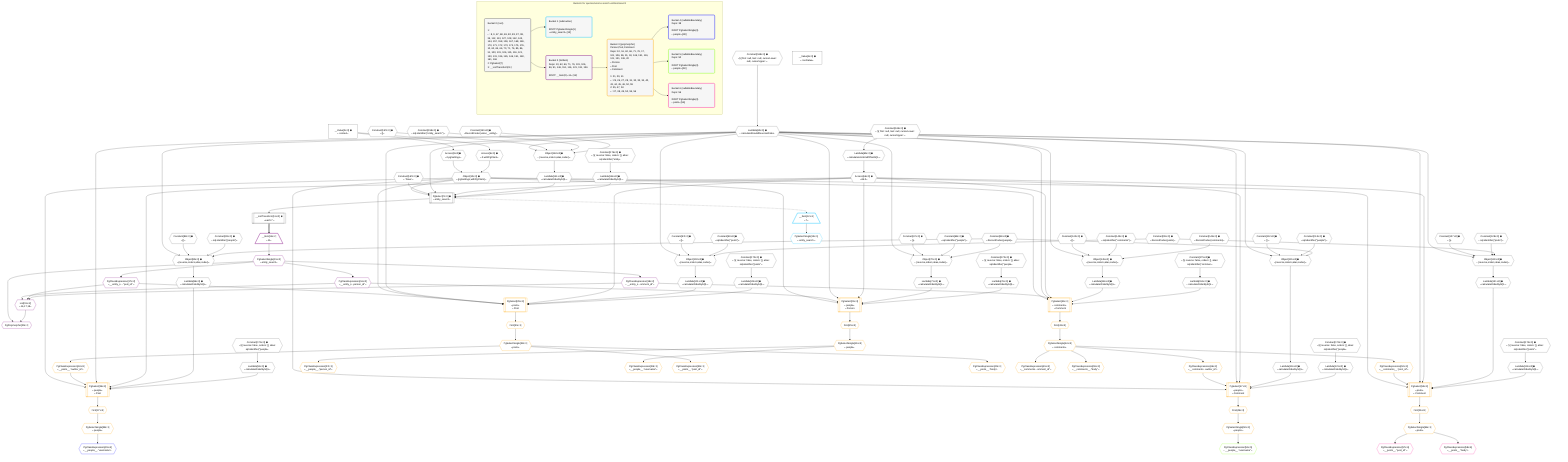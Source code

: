 %%{init: {'themeVariables': { 'fontSize': '12px'}}}%%
graph TD
    classDef path fill:#eee,stroke:#000,color:#000
    classDef plan fill:#fff,stroke-width:1px,color:#000
    classDef itemplan fill:#fff,stroke-width:2px,color:#000
    classDef unbatchedplan fill:#dff,stroke-width:1px,color:#000
    classDef sideeffectplan fill:#fcc,stroke-width:2px,color:#000
    classDef bucket fill:#f6f6f6,color:#000,stroke-width:2px,text-align:left


    %% plan dependencies
    PgSelect7[["PgSelect[7∈0] ➊<br />ᐸentity_searchᐳ"]]:::plan
    Object10{{"Object[10∈0] ➊<br />ᐸ{pgSettings,withPgClient}ᐳ"}}:::plan
    Constant167{{"Constant[167∈0] ➊<br />ᐸ'Dave'ᐳ"}}:::plan
    Lambda62{{"Lambda[62∈0] ➊<br />ᐸcalculateShouldReverseOrderᐳ"}}:::plan
    Access66{{"Access[66∈0] ➊<br />ᐸ65.0ᐳ"}}:::plan
    Lambda161{{"Lambda[161∈0] ➊<br />ᐸcalculateOrderBySQLᐳ"}}:::plan
    Lambda166{{"Lambda[166∈0] ➊<br />ᐸcalculateOrderBySQLᐳ"}}:::plan
    Object10 & Constant167 & Lambda62 & Access66 & Lambda161 & Lambda166 --> PgSelect7
    Object70{{"Object[70∈0] ➊<br />ᐸ{reverse,orders,alias,codec}ᐳ"}}:::plan
    Constant67{{"Constant[67∈0] ➊<br />ᐸ[]ᐳ"}}:::plan
    Constant68{{"Constant[68∈0] ➊<br />ᐸsql.identifier(”people”)ᐳ"}}:::plan
    Constant69{{"Constant[69∈0] ➊<br />ᐸRecordCodec(people)ᐳ"}}:::plan
    Lambda62 & Constant67 & Constant68 & Constant69 --> Object70
    Object85{{"Object[85∈0] ➊<br />ᐸ{reverse,orders,alias,codec}ᐳ"}}:::plan
    Constant82{{"Constant[82∈0] ➊<br />ᐸ[]ᐳ"}}:::plan
    Constant83{{"Constant[83∈0] ➊<br />ᐸsql.identifier(”people”)ᐳ"}}:::plan
    Lambda62 & Constant82 & Constant83 & Constant69 --> Object85
    Object100{{"Object[100∈0] ➊<br />ᐸ{reverse,orders,alias,codec}ᐳ"}}:::plan
    Constant97{{"Constant[97∈0] ➊<br />ᐸ[]ᐳ"}}:::plan
    Constant98{{"Constant[98∈0] ➊<br />ᐸsql.identifier(”posts”)ᐳ"}}:::plan
    Constant99{{"Constant[99∈0] ➊<br />ᐸRecordCodec(posts)ᐳ"}}:::plan
    Lambda62 & Constant97 & Constant98 & Constant99 --> Object100
    Object115{{"Object[115∈0] ➊<br />ᐸ{reverse,orders,alias,codec}ᐳ"}}:::plan
    Constant112{{"Constant[112∈0] ➊<br />ᐸ[]ᐳ"}}:::plan
    Constant113{{"Constant[113∈0] ➊<br />ᐸsql.identifier(”people”)ᐳ"}}:::plan
    Lambda62 & Constant112 & Constant113 & Constant69 --> Object115
    Object130{{"Object[130∈0] ➊<br />ᐸ{reverse,orders,alias,codec}ᐳ"}}:::plan
    Constant127{{"Constant[127∈0] ➊<br />ᐸ[]ᐳ"}}:::plan
    Constant128{{"Constant[128∈0] ➊<br />ᐸsql.identifier(”posts”)ᐳ"}}:::plan
    Lambda62 & Constant127 & Constant128 & Constant99 --> Object130
    Object145{{"Object[145∈0] ➊<br />ᐸ{reverse,orders,alias,codec}ᐳ"}}:::plan
    Constant142{{"Constant[142∈0] ➊<br />ᐸ[]ᐳ"}}:::plan
    Constant143{{"Constant[143∈0] ➊<br />ᐸsql.identifier(”comments”)ᐳ"}}:::plan
    Constant144{{"Constant[144∈0] ➊<br />ᐸRecordCodec(comments)ᐳ"}}:::plan
    Lambda62 & Constant142 & Constant143 & Constant144 --> Object145
    Object160{{"Object[160∈0] ➊<br />ᐸ{reverse,orders,alias,codec}ᐳ"}}:::plan
    Constant157{{"Constant[157∈0] ➊<br />ᐸ[]ᐳ"}}:::plan
    Constant158{{"Constant[158∈0] ➊<br />ᐸsql.identifier(”entity_search”)ᐳ"}}:::plan
    Constant159{{"Constant[159∈0] ➊<br />ᐸRecordCodec(union__entity)ᐳ"}}:::plan
    Lambda62 & Constant157 & Constant158 & Constant159 --> Object160
    Access8{{"Access[8∈0] ➊<br />ᐸ2.pgSettingsᐳ"}}:::plan
    Access9{{"Access[9∈0] ➊<br />ᐸ2.withPgClientᐳ"}}:::plan
    Access8 & Access9 --> Object10
    __Value2["__Value[2∈0] ➊<br />ᐸcontextᐳ"]:::plan
    __Value2 --> Access8
    __Value2 --> Access9
    __ListTransform11[["__ListTransform[11∈0] ➊<br />ᐸeach:7ᐳ"]]:::plan
    PgSelect7 --> __ListTransform11
    Constant168{{"Constant[168∈0] ➊<br />ᐸ§{ first: null, last: null, cursorLower: null, cursorUpper: ᐳ"}}:::plan
    Constant168 --> Lambda62
    Lambda65{{"Lambda[65∈0] ➊<br />ᐸcalculateLimitAndOffsetSQLᐳ"}}:::plan
    Constant169{{"Constant[169∈0] ➊<br />ᐸ§{ first: null, last: null, cursorLower: null, cursorUpper: ᐳ"}}:::plan
    Constant169 --> Lambda65
    Lambda65 --> Access66
    Lambda71{{"Lambda[71∈0] ➊<br />ᐸcalculateOrderBySQLᐳ"}}:::plan
    Object70 --> Lambda71
    Lambda76{{"Lambda[76∈0] ➊<br />ᐸcalculateOrderBySQLᐳ"}}:::plan
    Constant170{{"Constant[170∈0] ➊<br />ᐸ§{ reverse: false, orders: [], alias: sql.identifier(”peopleᐳ"}}:::plan
    Constant170 --> Lambda76
    Lambda86{{"Lambda[86∈0] ➊<br />ᐸcalculateOrderBySQLᐳ"}}:::plan
    Object85 --> Lambda86
    Lambda91{{"Lambda[91∈0] ➊<br />ᐸcalculateOrderBySQLᐳ"}}:::plan
    Constant171{{"Constant[171∈0] ➊<br />ᐸ§{ reverse: false, orders: [], alias: sql.identifier(”peopleᐳ"}}:::plan
    Constant171 --> Lambda91
    Lambda101{{"Lambda[101∈0] ➊<br />ᐸcalculateOrderBySQLᐳ"}}:::plan
    Object100 --> Lambda101
    Lambda106{{"Lambda[106∈0] ➊<br />ᐸcalculateOrderBySQLᐳ"}}:::plan
    Constant172{{"Constant[172∈0] ➊<br />ᐸ§{ reverse: false, orders: [], alias: sql.identifier(”posts”ᐳ"}}:::plan
    Constant172 --> Lambda106
    Lambda116{{"Lambda[116∈0] ➊<br />ᐸcalculateOrderBySQLᐳ"}}:::plan
    Object115 --> Lambda116
    Lambda121{{"Lambda[121∈0] ➊<br />ᐸcalculateOrderBySQLᐳ"}}:::plan
    Constant173{{"Constant[173∈0] ➊<br />ᐸ§{ reverse: false, orders: [], alias: sql.identifier(”peopleᐳ"}}:::plan
    Constant173 --> Lambda121
    Lambda131{{"Lambda[131∈0] ➊<br />ᐸcalculateOrderBySQLᐳ"}}:::plan
    Object130 --> Lambda131
    Lambda136{{"Lambda[136∈0] ➊<br />ᐸcalculateOrderBySQLᐳ"}}:::plan
    Constant174{{"Constant[174∈0] ➊<br />ᐸ§{ reverse: false, orders: [], alias: sql.identifier(”posts”ᐳ"}}:::plan
    Constant174 --> Lambda136
    Lambda146{{"Lambda[146∈0] ➊<br />ᐸcalculateOrderBySQLᐳ"}}:::plan
    Object145 --> Lambda146
    Lambda151{{"Lambda[151∈0] ➊<br />ᐸcalculateOrderBySQLᐳ"}}:::plan
    Constant175{{"Constant[175∈0] ➊<br />ᐸ§{ reverse: false, orders: [], alias: sql.identifier(”commenᐳ"}}:::plan
    Constant175 --> Lambda151
    Object160 --> Lambda161
    Constant176{{"Constant[176∈0] ➊<br />ᐸ§{ reverse: false, orders: [], alias: sql.identifier(”entityᐳ"}}:::plan
    Constant176 --> Lambda166
    __Value4["__Value[4∈0] ➊<br />ᐸrootValueᐳ"]:::plan
    __Item12[/"__Item[12∈1]<br />ᐸ7ᐳ"\]:::itemplan
    PgSelect7 -.-> __Item12
    PgSelectSingle13{{"PgSelectSingle[13∈1]<br />ᐸentity_searchᐳ"}}:::plan
    __Item12 --> PgSelectSingle13
    List19{{"List[19∈2]<br />ᐸ16,17,18ᐳ"}}:::plan
    PgClassExpression16{{"PgClassExpression[16∈2]<br />ᐸ__entity_s...person_id”ᐳ"}}:::plan
    PgClassExpression17{{"PgClassExpression[17∈2]<br />ᐸ__entity_s....”post_id”ᐳ"}}:::plan
    PgClassExpression18{{"PgClassExpression[18∈2]<br />ᐸ__entity_s...omment_id”ᐳ"}}:::plan
    PgClassExpression16 & PgClassExpression17 & PgClassExpression18 --> List19
    PgPolymorphic20{{"PgPolymorphic[20∈2]"}}:::plan
    PgSelectSingle15{{"PgSelectSingle[15∈2]<br />ᐸentity_searchᐳ"}}:::plan
    PgSelectSingle15 & List19 --> PgPolymorphic20
    __Item14[/"__Item[14∈2]<br />ᐸ11ᐳ"\]:::itemplan
    __ListTransform11 ==> __Item14
    __Item14 --> PgSelectSingle15
    PgSelectSingle15 --> PgClassExpression16
    PgSelectSingle15 --> PgClassExpression17
    PgSelectSingle15 --> PgClassExpression18
    PgSelect21[["PgSelect[21∈3]<br />ᐸpeopleᐳ<br />ᐳPerson"]]:::plan
    Object10 & PgClassExpression16 & Lambda62 & Access66 & Lambda71 & Lambda76 --> PgSelect21
    PgSelect29[["PgSelect[29∈3]<br />ᐸpostsᐳ<br />ᐳPost"]]:::plan
    Object10 & PgClassExpression17 & Lambda62 & Access66 & Lambda101 & Lambda106 --> PgSelect29
    PgSelect35[["PgSelect[35∈3]<br />ᐸpeopleᐳ<br />ᐳPost"]]:::plan
    PgClassExpression34{{"PgClassExpression[34∈3]<br />ᐸ__posts__.”author_id”ᐳ"}}:::plan
    Object10 & PgClassExpression34 & Lambda62 & Access66 & Lambda86 & Lambda91 --> PgSelect35
    PgSelect41[["PgSelect[41∈3]<br />ᐸcommentsᐳ<br />ᐳComment"]]:::plan
    Object10 & PgClassExpression18 & Lambda62 & Access66 & Lambda146 & Lambda151 --> PgSelect41
    PgSelect47[["PgSelect[47∈3]<br />ᐸpeopleᐳ<br />ᐳComment"]]:::plan
    PgClassExpression46{{"PgClassExpression[46∈3]<br />ᐸ__comments...author_id”ᐳ"}}:::plan
    Object10 & PgClassExpression46 & Lambda62 & Access66 & Lambda116 & Lambda121 --> PgSelect47
    PgSelect53[["PgSelect[53∈3]<br />ᐸpostsᐳ<br />ᐳComment"]]:::plan
    PgClassExpression52{{"PgClassExpression[52∈3]<br />ᐸ__comments__.”post_id”ᐳ"}}:::plan
    Object10 & PgClassExpression52 & Lambda62 & Access66 & Lambda131 & Lambda136 --> PgSelect53
    First25{{"First[25∈3]"}}:::plan
    PgSelect21 --> First25
    PgSelectSingle26{{"PgSelectSingle[26∈3]<br />ᐸpeopleᐳ"}}:::plan
    First25 --> PgSelectSingle26
    PgClassExpression27{{"PgClassExpression[27∈3]<br />ᐸ__people__.”person_id”ᐳ"}}:::plan
    PgSelectSingle26 --> PgClassExpression27
    PgClassExpression28{{"PgClassExpression[28∈3]<br />ᐸ__people__.”username”ᐳ"}}:::plan
    PgSelectSingle26 --> PgClassExpression28
    First31{{"First[31∈3]"}}:::plan
    PgSelect29 --> First31
    PgSelectSingle32{{"PgSelectSingle[32∈3]<br />ᐸpostsᐳ"}}:::plan
    First31 --> PgSelectSingle32
    PgClassExpression33{{"PgClassExpression[33∈3]<br />ᐸ__posts__.”post_id”ᐳ"}}:::plan
    PgSelectSingle32 --> PgClassExpression33
    PgSelectSingle32 --> PgClassExpression34
    First37{{"First[37∈3]"}}:::plan
    PgSelect35 --> First37
    PgSelectSingle38{{"PgSelectSingle[38∈3]<br />ᐸpeopleᐳ"}}:::plan
    First37 --> PgSelectSingle38
    PgClassExpression40{{"PgClassExpression[40∈3]<br />ᐸ__posts__.”body”ᐳ"}}:::plan
    PgSelectSingle32 --> PgClassExpression40
    First43{{"First[43∈3]"}}:::plan
    PgSelect41 --> First43
    PgSelectSingle44{{"PgSelectSingle[44∈3]<br />ᐸcommentsᐳ"}}:::plan
    First43 --> PgSelectSingle44
    PgClassExpression45{{"PgClassExpression[45∈3]<br />ᐸ__comments...omment_id”ᐳ"}}:::plan
    PgSelectSingle44 --> PgClassExpression45
    PgSelectSingle44 --> PgClassExpression46
    First49{{"First[49∈3]"}}:::plan
    PgSelect47 --> First49
    PgSelectSingle50{{"PgSelectSingle[50∈3]<br />ᐸpeopleᐳ"}}:::plan
    First49 --> PgSelectSingle50
    PgSelectSingle44 --> PgClassExpression52
    First55{{"First[55∈3]"}}:::plan
    PgSelect53 --> First55
    PgSelectSingle56{{"PgSelectSingle[56∈3]<br />ᐸpostsᐳ"}}:::plan
    First55 --> PgSelectSingle56
    PgClassExpression59{{"PgClassExpression[59∈3]<br />ᐸ__comments__.”body”ᐳ"}}:::plan
    PgSelectSingle44 --> PgClassExpression59
    PgClassExpression39{{"PgClassExpression[39∈4]<br />ᐸ__people__.”username”ᐳ"}}:::plan
    PgSelectSingle38 --> PgClassExpression39
    PgClassExpression51{{"PgClassExpression[51∈5]<br />ᐸ__people__.”username”ᐳ"}}:::plan
    PgSelectSingle50 --> PgClassExpression51
    PgClassExpression57{{"PgClassExpression[57∈6]<br />ᐸ__posts__.”post_id”ᐳ"}}:::plan
    PgSelectSingle56 --> PgClassExpression57
    PgClassExpression58{{"PgClassExpression[58∈6]<br />ᐸ__posts__.”body”ᐳ"}}:::plan
    PgSelectSingle56 --> PgClassExpression58

    %% define steps

    subgraph "Buckets for queries/unions-search-entities/search"
    Bucket0("Bucket 0 (root)<br /><br />1: <br />ᐳ: 8, 9, 67, 68, 69, 82, 83, 97, 98, 99, 112, 113, 127, 128, 142, 143, 144, 157, 158, 159, 167, 168, 169, 170, 171, 172, 173, 174, 175, 176, 10, 62, 65, 66, 70, 71, 76, 85, 86, 91, 100, 101, 106, 115, 116, 121, 130, 131, 136, 145, 146, 151, 160, 161, 166<br />2: PgSelect[7]<br />3: __ListTransform[11]"):::bucket
    classDef bucket0 stroke:#696969
    class Bucket0,__Value2,__Value4,PgSelect7,Access8,Access9,Object10,__ListTransform11,Lambda62,Lambda65,Access66,Constant67,Constant68,Constant69,Object70,Lambda71,Lambda76,Constant82,Constant83,Object85,Lambda86,Lambda91,Constant97,Constant98,Constant99,Object100,Lambda101,Lambda106,Constant112,Constant113,Object115,Lambda116,Lambda121,Constant127,Constant128,Object130,Lambda131,Lambda136,Constant142,Constant143,Constant144,Object145,Lambda146,Lambda151,Constant157,Constant158,Constant159,Object160,Lambda161,Lambda166,Constant167,Constant168,Constant169,Constant170,Constant171,Constant172,Constant173,Constant174,Constant175,Constant176 bucket0
    Bucket1("Bucket 1 (subroutine)<br /><br />ROOT PgSelectSingle{1}ᐸentity_searchᐳ[13]"):::bucket
    classDef bucket1 stroke:#00bfff
    class Bucket1,__Item12,PgSelectSingle13 bucket1
    Bucket2("Bucket 2 (listItem)<br />Deps: 10, 62, 66, 71, 76, 101, 106, 86, 91, 146, 151, 116, 121, 131, 136<br /><br />ROOT __Item{2}ᐸ11ᐳ[14]"):::bucket
    classDef bucket2 stroke:#7f007f
    class Bucket2,__Item14,PgSelectSingle15,PgClassExpression16,PgClassExpression17,PgClassExpression18,List19,PgPolymorphic20 bucket2
    Bucket3("Bucket 3 (polymorphic)<br />Person,Post,Comment<br />Deps: 10, 16, 62, 66, 71, 76, 17, 101, 106, 86, 91, 18, 146, 151, 116, 121, 131, 136, 20<br />ᐳPerson<br />ᐳPost<br />ᐳComment<br /><br />1: 21, 29, 41<br />ᐳ: 25, 26, 27, 28, 31, 32, 33, 34, 40, 43, 44, 45, 46, 52, 59<br />2: 35, 47, 53<br />ᐳ: 37, 38, 49, 50, 55, 56"):::bucket
    classDef bucket3 stroke:#ffa500
    class Bucket3,PgSelect21,First25,PgSelectSingle26,PgClassExpression27,PgClassExpression28,PgSelect29,First31,PgSelectSingle32,PgClassExpression33,PgClassExpression34,PgSelect35,First37,PgSelectSingle38,PgClassExpression40,PgSelect41,First43,PgSelectSingle44,PgClassExpression45,PgClassExpression46,PgSelect47,First49,PgSelectSingle50,PgClassExpression52,PgSelect53,First55,PgSelectSingle56,PgClassExpression59 bucket3
    Bucket4("Bucket 4 (nullableBoundary)<br />Deps: 38<br /><br />ROOT PgSelectSingle{3}ᐸpeopleᐳ[38]"):::bucket
    classDef bucket4 stroke:#0000ff
    class Bucket4,PgClassExpression39 bucket4
    Bucket5("Bucket 5 (nullableBoundary)<br />Deps: 50<br /><br />ROOT PgSelectSingle{3}ᐸpeopleᐳ[50]"):::bucket
    classDef bucket5 stroke:#7fff00
    class Bucket5,PgClassExpression51 bucket5
    Bucket6("Bucket 6 (nullableBoundary)<br />Deps: 56<br /><br />ROOT PgSelectSingle{3}ᐸpostsᐳ[56]"):::bucket
    classDef bucket6 stroke:#ff1493
    class Bucket6,PgClassExpression57,PgClassExpression58 bucket6
    Bucket0 --> Bucket1 & Bucket2
    Bucket2 --> Bucket3
    Bucket3 --> Bucket4 & Bucket5 & Bucket6
    end